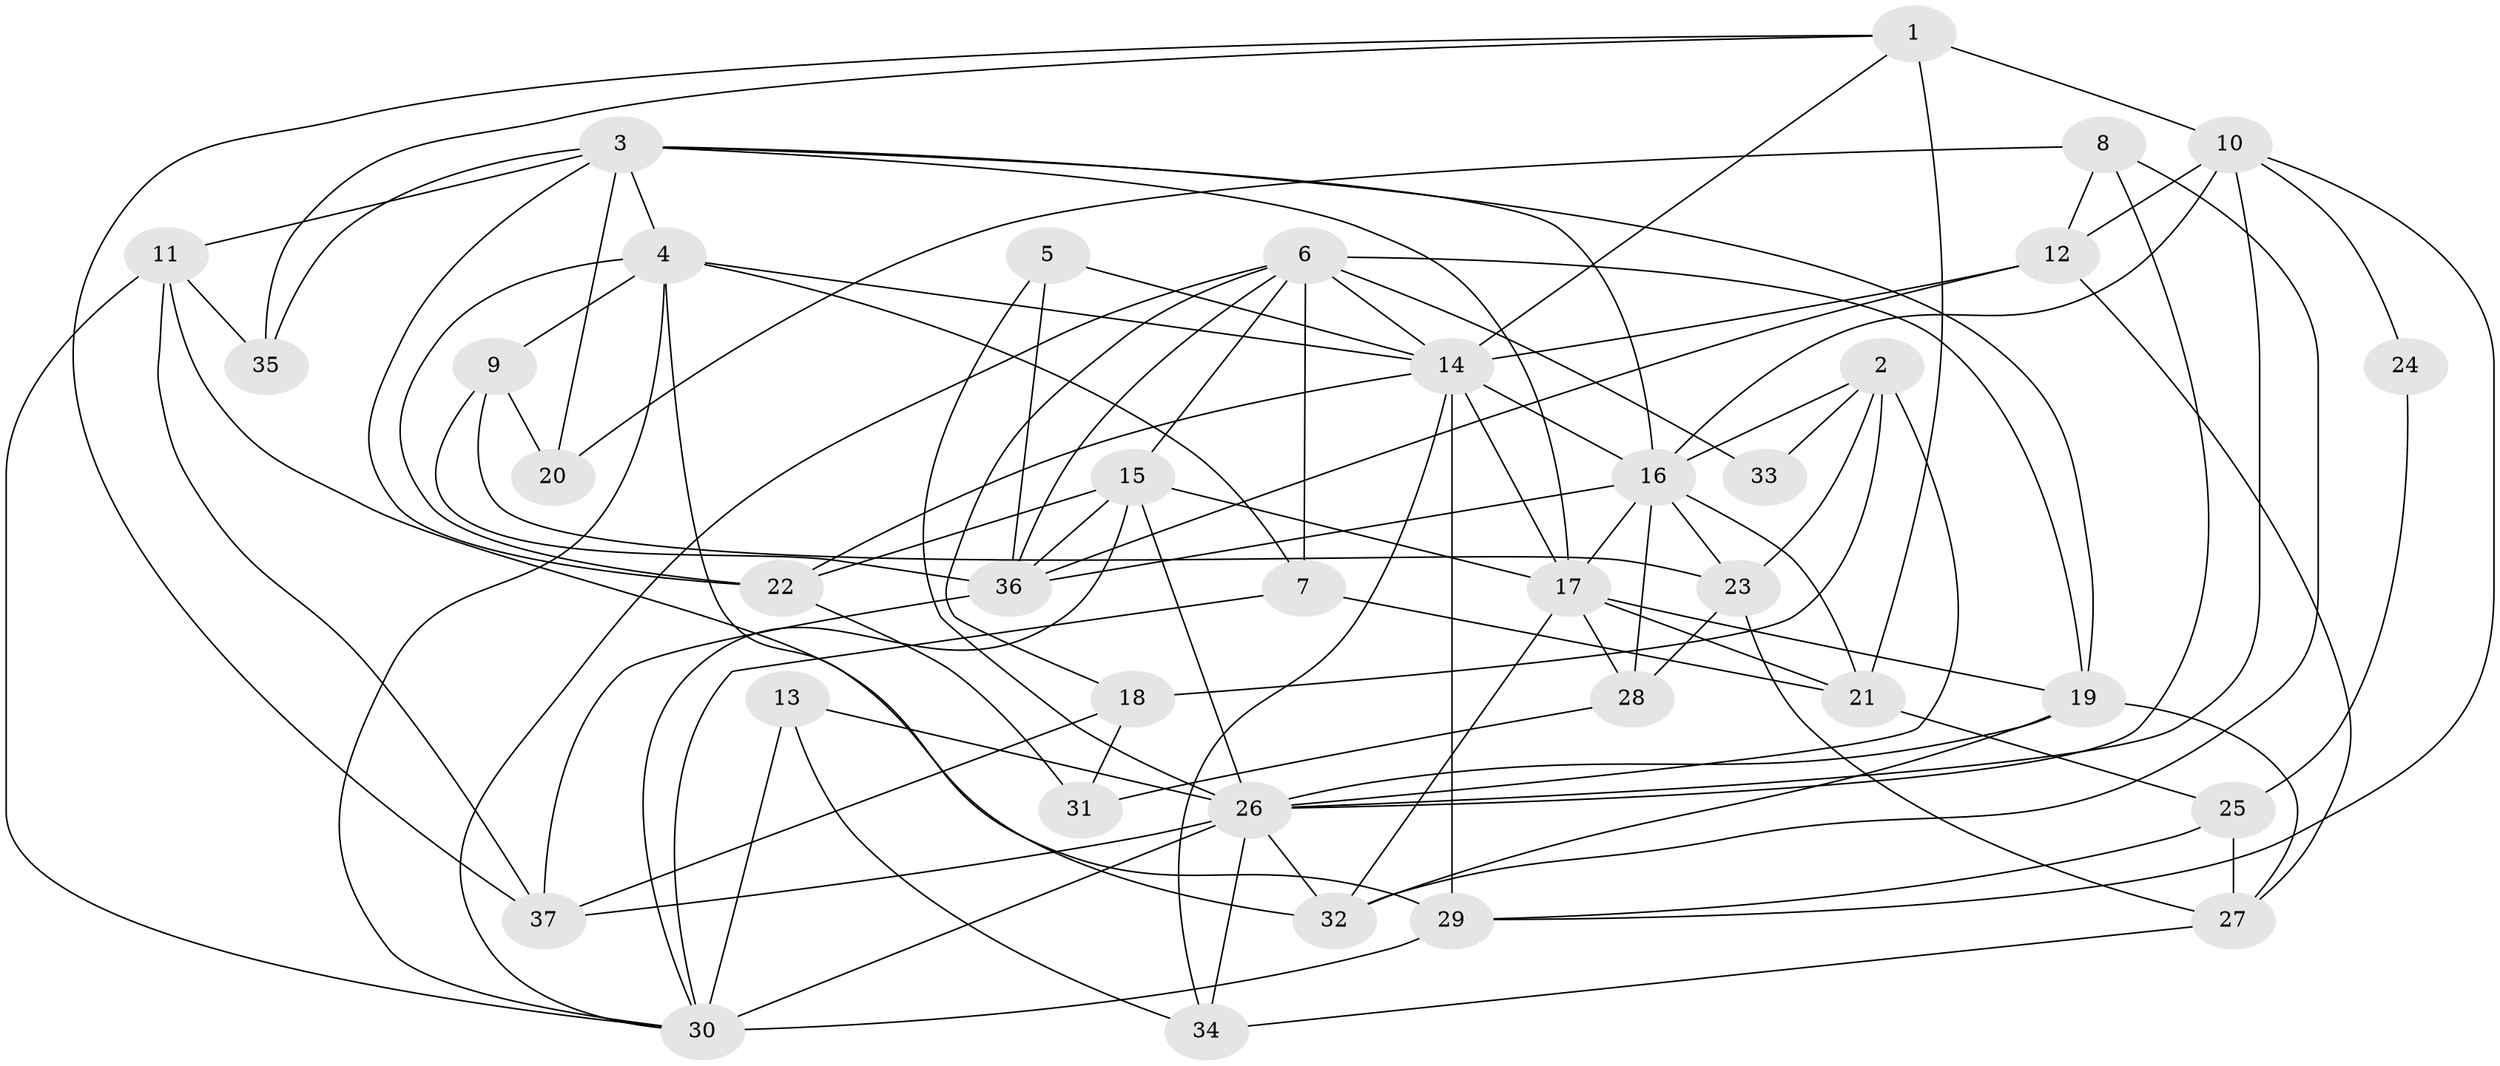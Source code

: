 // original degree distribution, {2: 0.12162162162162163, 4: 0.3783783783783784, 8: 0.013513513513513514, 5: 0.10810810810810811, 3: 0.24324324324324326, 6: 0.08108108108108109, 7: 0.05405405405405406}
// Generated by graph-tools (version 1.1) at 2025/02/03/09/25 03:02:02]
// undirected, 37 vertices, 98 edges
graph export_dot {
graph [start="1"]
  node [color=gray90,style=filled];
  1;
  2;
  3;
  4;
  5;
  6;
  7;
  8;
  9;
  10;
  11;
  12;
  13;
  14;
  15;
  16;
  17;
  18;
  19;
  20;
  21;
  22;
  23;
  24;
  25;
  26;
  27;
  28;
  29;
  30;
  31;
  32;
  33;
  34;
  35;
  36;
  37;
  1 -- 10 [weight=1.0];
  1 -- 14 [weight=1.0];
  1 -- 21 [weight=1.0];
  1 -- 35 [weight=1.0];
  1 -- 37 [weight=1.0];
  2 -- 16 [weight=1.0];
  2 -- 18 [weight=1.0];
  2 -- 23 [weight=2.0];
  2 -- 26 [weight=1.0];
  2 -- 33 [weight=1.0];
  3 -- 4 [weight=1.0];
  3 -- 11 [weight=1.0];
  3 -- 16 [weight=1.0];
  3 -- 17 [weight=1.0];
  3 -- 19 [weight=1.0];
  3 -- 20 [weight=1.0];
  3 -- 22 [weight=1.0];
  3 -- 35 [weight=1.0];
  4 -- 7 [weight=1.0];
  4 -- 9 [weight=1.0];
  4 -- 14 [weight=1.0];
  4 -- 22 [weight=1.0];
  4 -- 30 [weight=1.0];
  4 -- 32 [weight=1.0];
  5 -- 14 [weight=1.0];
  5 -- 26 [weight=1.0];
  5 -- 36 [weight=2.0];
  6 -- 7 [weight=1.0];
  6 -- 14 [weight=1.0];
  6 -- 15 [weight=1.0];
  6 -- 18 [weight=1.0];
  6 -- 19 [weight=1.0];
  6 -- 30 [weight=1.0];
  6 -- 33 [weight=1.0];
  6 -- 36 [weight=1.0];
  7 -- 21 [weight=2.0];
  7 -- 30 [weight=2.0];
  8 -- 12 [weight=1.0];
  8 -- 20 [weight=1.0];
  8 -- 26 [weight=1.0];
  8 -- 32 [weight=1.0];
  9 -- 20 [weight=1.0];
  9 -- 23 [weight=1.0];
  9 -- 36 [weight=1.0];
  10 -- 12 [weight=1.0];
  10 -- 16 [weight=1.0];
  10 -- 24 [weight=1.0];
  10 -- 26 [weight=1.0];
  10 -- 29 [weight=1.0];
  11 -- 29 [weight=1.0];
  11 -- 30 [weight=1.0];
  11 -- 35 [weight=1.0];
  11 -- 37 [weight=1.0];
  12 -- 14 [weight=1.0];
  12 -- 27 [weight=1.0];
  12 -- 36 [weight=1.0];
  13 -- 26 [weight=1.0];
  13 -- 30 [weight=1.0];
  13 -- 34 [weight=1.0];
  14 -- 16 [weight=2.0];
  14 -- 17 [weight=1.0];
  14 -- 22 [weight=1.0];
  14 -- 29 [weight=2.0];
  14 -- 34 [weight=1.0];
  15 -- 17 [weight=1.0];
  15 -- 22 [weight=2.0];
  15 -- 26 [weight=1.0];
  15 -- 30 [weight=1.0];
  15 -- 36 [weight=1.0];
  16 -- 17 [weight=1.0];
  16 -- 21 [weight=1.0];
  16 -- 23 [weight=1.0];
  16 -- 28 [weight=1.0];
  16 -- 36 [weight=1.0];
  17 -- 19 [weight=1.0];
  17 -- 21 [weight=1.0];
  17 -- 28 [weight=1.0];
  17 -- 32 [weight=1.0];
  18 -- 31 [weight=1.0];
  18 -- 37 [weight=1.0];
  19 -- 26 [weight=1.0];
  19 -- 27 [weight=1.0];
  19 -- 32 [weight=1.0];
  21 -- 25 [weight=1.0];
  22 -- 31 [weight=1.0];
  23 -- 27 [weight=1.0];
  23 -- 28 [weight=1.0];
  24 -- 25 [weight=1.0];
  25 -- 27 [weight=1.0];
  25 -- 29 [weight=1.0];
  26 -- 30 [weight=1.0];
  26 -- 32 [weight=1.0];
  26 -- 34 [weight=1.0];
  26 -- 37 [weight=2.0];
  27 -- 34 [weight=1.0];
  28 -- 31 [weight=1.0];
  29 -- 30 [weight=1.0];
  36 -- 37 [weight=1.0];
}
